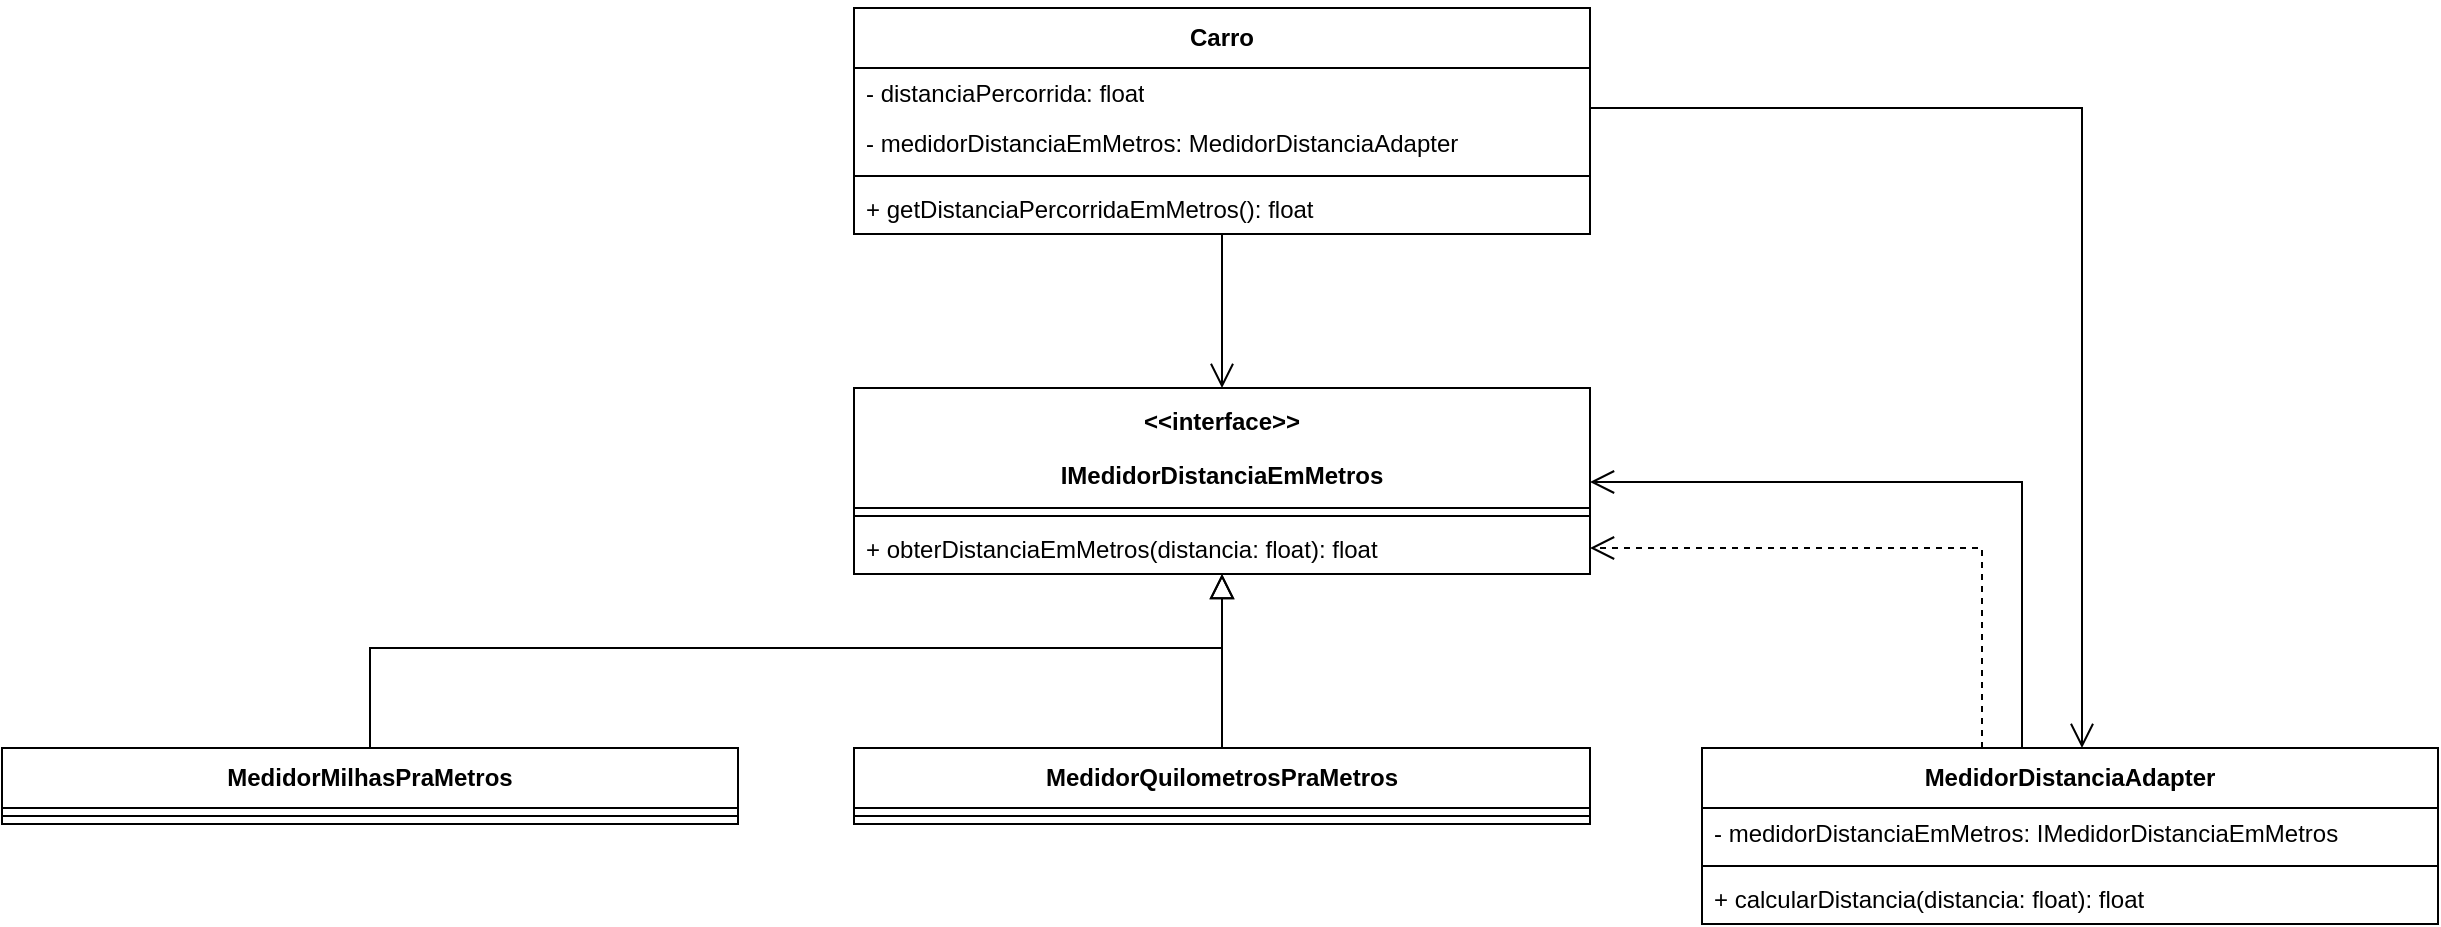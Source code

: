 <mxfile version="22.0.0" type="device">
  <diagram id="c8nlxInh7qi0cRRuTaQq" name="Page-1">
    <mxGraphModel dx="1707" dy="528" grid="1" gridSize="10" guides="1" tooltips="1" connect="1" arrows="1" fold="1" page="1" pageScale="1" pageWidth="827" pageHeight="1169" math="0" shadow="0">
      <root>
        <mxCell id="0" />
        <mxCell id="1" parent="0" />
        <mxCell id="kElJVslwKRPhUcr0Wzcg-49" style="edgeStyle=orthogonalEdgeStyle;rounded=0;orthogonalLoop=1;jettySize=auto;html=1;endArrow=open;endFill=0;endSize=10;" edge="1" parent="1" source="8" target="kElJVslwKRPhUcr0Wzcg-29">
          <mxGeometry relative="1" as="geometry" />
        </mxCell>
        <mxCell id="kElJVslwKRPhUcr0Wzcg-50" style="edgeStyle=orthogonalEdgeStyle;rounded=0;orthogonalLoop=1;jettySize=auto;html=1;endArrow=open;endFill=0;strokeWidth=1;endSize=10;" edge="1" parent="1" source="8" target="kElJVslwKRPhUcr0Wzcg-34">
          <mxGeometry relative="1" as="geometry">
            <Array as="points">
              <mxPoint x="660" y="80" />
            </Array>
          </mxGeometry>
        </mxCell>
        <mxCell id="8" value="&lt;p style=&quot;line-height: 120%;&quot;&gt;Carro&lt;/p&gt;" style="swimlane;fontStyle=1;align=center;verticalAlign=middle;childLayout=stackLayout;horizontal=1;startSize=30;horizontalStack=0;resizeParent=1;resizeParentMax=0;resizeLast=0;collapsible=0;marginBottom=0;html=1;whiteSpace=wrap;" parent="1" vertex="1">
          <mxGeometry x="46" y="30" width="368" height="113" as="geometry" />
        </mxCell>
        <mxCell id="9" value="- distanciaPercorrida: float" style="text;html=1;strokeColor=none;fillColor=none;align=left;verticalAlign=middle;spacingLeft=4;spacingRight=4;overflow=hidden;rotatable=0;points=[[0,0.5],[1,0.5]];portConstraint=eastwest;whiteSpace=wrap;" parent="8" vertex="1">
          <mxGeometry y="30" width="368" height="25" as="geometry" />
        </mxCell>
        <mxCell id="18" value="- medidorDistanciaEmMetros:&amp;nbsp;MedidorDistanciaAdapter" style="text;html=1;strokeColor=none;fillColor=none;align=left;verticalAlign=middle;spacingLeft=4;spacingRight=4;overflow=hidden;rotatable=0;points=[[0,0.5],[1,0.5]];portConstraint=eastwest;whiteSpace=wrap;" parent="8" vertex="1">
          <mxGeometry y="55" width="368" height="25" as="geometry" />
        </mxCell>
        <mxCell id="11" value="" style="line;html=1;strokeWidth=1;align=left;verticalAlign=middle;spacingTop=-1;spacingLeft=3;spacingRight=3;rotatable=0;labelPosition=right;points=[];portConstraint=eastwest;" parent="8" vertex="1">
          <mxGeometry y="80" width="368" height="8" as="geometry" />
        </mxCell>
        <mxCell id="13" value="+&amp;nbsp;getDistanciaPercorridaEmMetros&lt;span style=&quot;background-color: initial;&quot;&gt;(): float&lt;/span&gt;" style="text;html=1;strokeColor=none;fillColor=none;align=left;verticalAlign=middle;spacingLeft=4;spacingRight=4;overflow=hidden;rotatable=0;points=[[0,0.5],[1,0.5]];portConstraint=eastwest;whiteSpace=wrap;" parent="8" vertex="1">
          <mxGeometry y="88" width="368" height="25" as="geometry" />
        </mxCell>
        <mxCell id="kElJVslwKRPhUcr0Wzcg-29" value="&lt;p style=&quot;line-height: 120%;&quot;&gt;&amp;lt;&amp;lt;interface&amp;gt;&amp;gt;&lt;/p&gt;&lt;p style=&quot;line-height: 120%;&quot;&gt;IMedidorDistanciaEmMetros&lt;/p&gt;" style="swimlane;fontStyle=1;align=center;verticalAlign=middle;childLayout=stackLayout;horizontal=1;startSize=60;horizontalStack=0;resizeParent=1;resizeParentMax=0;resizeLast=0;collapsible=0;marginBottom=0;html=1;whiteSpace=wrap;" vertex="1" parent="1">
          <mxGeometry x="46" y="220" width="368" height="93" as="geometry" />
        </mxCell>
        <mxCell id="kElJVslwKRPhUcr0Wzcg-32" value="" style="line;html=1;strokeWidth=1;align=left;verticalAlign=middle;spacingTop=-1;spacingLeft=3;spacingRight=3;rotatable=0;labelPosition=right;points=[];portConstraint=eastwest;" vertex="1" parent="kElJVslwKRPhUcr0Wzcg-29">
          <mxGeometry y="60" width="368" height="8" as="geometry" />
        </mxCell>
        <mxCell id="kElJVslwKRPhUcr0Wzcg-33" value="+&amp;nbsp;obterDistanciaEmMetros&lt;span style=&quot;background-color: initial;&quot;&gt;(distancia: float): float&lt;/span&gt;" style="text;html=1;strokeColor=none;fillColor=none;align=left;verticalAlign=middle;spacingLeft=4;spacingRight=4;overflow=hidden;rotatable=0;points=[[0,0.5],[1,0.5]];portConstraint=eastwest;whiteSpace=wrap;" vertex="1" parent="kElJVslwKRPhUcr0Wzcg-29">
          <mxGeometry y="68" width="368" height="25" as="geometry" />
        </mxCell>
        <mxCell id="kElJVslwKRPhUcr0Wzcg-47" style="edgeStyle=orthogonalEdgeStyle;rounded=0;orthogonalLoop=1;jettySize=auto;html=1;endArrow=open;endFill=0;endSize=10;" edge="1" parent="1" source="kElJVslwKRPhUcr0Wzcg-34" target="kElJVslwKRPhUcr0Wzcg-29">
          <mxGeometry relative="1" as="geometry">
            <Array as="points">
              <mxPoint x="630" y="267" />
            </Array>
          </mxGeometry>
        </mxCell>
        <mxCell id="kElJVslwKRPhUcr0Wzcg-48" style="edgeStyle=orthogonalEdgeStyle;rounded=0;orthogonalLoop=1;jettySize=auto;html=1;dashed=1;endArrow=open;endFill=0;endSize=10;" edge="1" parent="1" source="kElJVslwKRPhUcr0Wzcg-34" target="kElJVslwKRPhUcr0Wzcg-29">
          <mxGeometry relative="1" as="geometry">
            <Array as="points">
              <mxPoint x="610" y="300" />
            </Array>
          </mxGeometry>
        </mxCell>
        <mxCell id="kElJVslwKRPhUcr0Wzcg-34" value="&lt;p style=&quot;line-height: 120%;&quot;&gt;MedidorDistanciaAdapter&lt;/p&gt;" style="swimlane;fontStyle=1;align=center;verticalAlign=middle;childLayout=stackLayout;horizontal=1;startSize=30;horizontalStack=0;resizeParent=1;resizeParentMax=0;resizeLast=0;collapsible=0;marginBottom=0;html=1;whiteSpace=wrap;" vertex="1" parent="1">
          <mxGeometry x="470" y="400" width="368" height="88" as="geometry" />
        </mxCell>
        <mxCell id="kElJVslwKRPhUcr0Wzcg-36" value="- medidorDistanciaEmMetros:&amp;nbsp;IMedidorDistanciaEmMetros" style="text;html=1;strokeColor=none;fillColor=none;align=left;verticalAlign=middle;spacingLeft=4;spacingRight=4;overflow=hidden;rotatable=0;points=[[0,0.5],[1,0.5]];portConstraint=eastwest;whiteSpace=wrap;" vertex="1" parent="kElJVslwKRPhUcr0Wzcg-34">
          <mxGeometry y="30" width="368" height="25" as="geometry" />
        </mxCell>
        <mxCell id="kElJVslwKRPhUcr0Wzcg-37" value="" style="line;html=1;strokeWidth=1;align=left;verticalAlign=middle;spacingTop=-1;spacingLeft=3;spacingRight=3;rotatable=0;labelPosition=right;points=[];portConstraint=eastwest;" vertex="1" parent="kElJVslwKRPhUcr0Wzcg-34">
          <mxGeometry y="55" width="368" height="8" as="geometry" />
        </mxCell>
        <mxCell id="kElJVslwKRPhUcr0Wzcg-38" value="+&amp;nbsp;calcularDistancia&lt;span style=&quot;background-color: initial;&quot;&gt;(distancia: float): float&lt;/span&gt;" style="text;html=1;strokeColor=none;fillColor=none;align=left;verticalAlign=middle;spacingLeft=4;spacingRight=4;overflow=hidden;rotatable=0;points=[[0,0.5],[1,0.5]];portConstraint=eastwest;whiteSpace=wrap;" vertex="1" parent="kElJVslwKRPhUcr0Wzcg-34">
          <mxGeometry y="63" width="368" height="25" as="geometry" />
        </mxCell>
        <mxCell id="kElJVslwKRPhUcr0Wzcg-45" style="edgeStyle=orthogonalEdgeStyle;rounded=0;orthogonalLoop=1;jettySize=auto;html=1;endArrow=block;endFill=0;endSize=10;" edge="1" parent="1" source="kElJVslwKRPhUcr0Wzcg-39" target="kElJVslwKRPhUcr0Wzcg-29">
          <mxGeometry relative="1" as="geometry">
            <Array as="points">
              <mxPoint x="-196" y="350" />
              <mxPoint x="230" y="350" />
            </Array>
          </mxGeometry>
        </mxCell>
        <mxCell id="kElJVslwKRPhUcr0Wzcg-39" value="&lt;p style=&quot;line-height: 120%;&quot;&gt;MedidorMilhasPraMetros&lt;/p&gt;" style="swimlane;fontStyle=1;align=center;verticalAlign=middle;childLayout=stackLayout;horizontal=1;startSize=30;horizontalStack=0;resizeParent=1;resizeParentMax=0;resizeLast=0;collapsible=0;marginBottom=0;html=1;whiteSpace=wrap;" vertex="1" parent="1">
          <mxGeometry x="-380" y="400" width="368" height="38" as="geometry" />
        </mxCell>
        <mxCell id="kElJVslwKRPhUcr0Wzcg-41" value="" style="line;html=1;strokeWidth=1;align=left;verticalAlign=middle;spacingTop=-1;spacingLeft=3;spacingRight=3;rotatable=0;labelPosition=right;points=[];portConstraint=eastwest;" vertex="1" parent="kElJVslwKRPhUcr0Wzcg-39">
          <mxGeometry y="30" width="368" height="8" as="geometry" />
        </mxCell>
        <mxCell id="kElJVslwKRPhUcr0Wzcg-46" style="edgeStyle=orthogonalEdgeStyle;rounded=0;orthogonalLoop=1;jettySize=auto;html=1;endArrow=block;endFill=0;endSize=10;" edge="1" parent="1" source="kElJVslwKRPhUcr0Wzcg-43" target="kElJVslwKRPhUcr0Wzcg-29">
          <mxGeometry relative="1" as="geometry" />
        </mxCell>
        <mxCell id="kElJVslwKRPhUcr0Wzcg-43" value="&lt;p style=&quot;line-height: 120%;&quot;&gt;MedidorQuilometrosPraMetros&lt;/p&gt;" style="swimlane;fontStyle=1;align=center;verticalAlign=middle;childLayout=stackLayout;horizontal=1;startSize=30;horizontalStack=0;resizeParent=1;resizeParentMax=0;resizeLast=0;collapsible=0;marginBottom=0;html=1;whiteSpace=wrap;" vertex="1" parent="1">
          <mxGeometry x="46" y="400" width="368" height="38" as="geometry" />
        </mxCell>
        <mxCell id="kElJVslwKRPhUcr0Wzcg-44" value="" style="line;html=1;strokeWidth=1;align=left;verticalAlign=middle;spacingTop=-1;spacingLeft=3;spacingRight=3;rotatable=0;labelPosition=right;points=[];portConstraint=eastwest;" vertex="1" parent="kElJVslwKRPhUcr0Wzcg-43">
          <mxGeometry y="30" width="368" height="8" as="geometry" />
        </mxCell>
      </root>
    </mxGraphModel>
  </diagram>
</mxfile>
